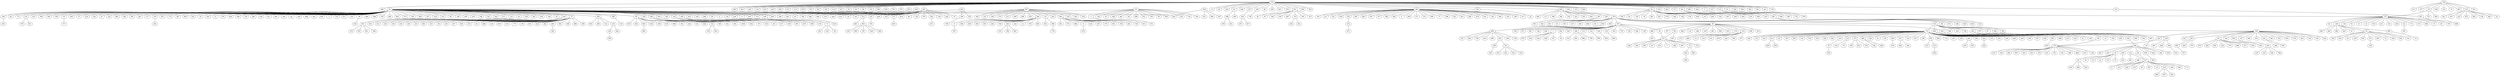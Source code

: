 graph {1 [label="318" level=1];
2 [label="547" level=1];
4 [label="282" level=1];
5 [label="361" level=2];
6 [label="409" level=1];
7 [label="485" level=3];
8 [label="444" level=4];
9 [label="82" level=1];
10 [label="981" level=5];
13 [label="442" level=5];
11 [label="84" level=1];
12 [label="127" level=5];
14 [label="5" level=1];
15 [label="115" level=1];
16 [label="338" level=2];
17 [label="494" level=1];
51 [label="283" level=1];
20 [label="86" level=1];
21 [label="40" level=2];
22 [label="176" level=4];
23 [label="333" level=1];
24 [label="486" level=2];
3 [label="64" level=1];
25 [label="482" level=2];
26 [label="263" level=2];
27 [label="245" level=2];
28 [label="121" level=1];
29 [label="615" level=2];
30 [label="420" level=1];
18 [label="925" level=5];
31 [label="417" level=2];
32 [label="113" level=1];
33 [label="976" level=5];
34 [label="725" level=5];
35 [label="367" level=1];
36 [label="183" level=1];
37 [label="114" level=1];
38 [label="527" level=5];
39 [label="76" level=5];
40 [label="36" level=3];
41 [label="96" level=1];
42 [label="170" level=1];
43 [label="13" level=1];
44 [label="83" level=1];
58 [label="326" level=3];
46 [label="411" level=1];
47 [label="426" level=2];
48 [label="107" level=1];
50 [label="160" level=1];
19 [label="48" level=2];
52 [label="256" level=1];
49 [label="423" level=3];
53 [label="370" level=4];
54 [label="47" level=1];
55 [label="169" level=1];
56 [label="455" level=2];
45 [label="375" level=1];
57 [label="443" level=2];
59 [label="424" level=1];
60 [label="171" level=3];
61 [label="339" level=2];
62 [label="847" level=5];
66 [label="133" level=1];
63 [label="165" level=1];
64 [label="437" level=3];
65 [label="38" level=2];
67 [label="87" level=1];
68 [label="340" level=1];
69 [label="679" level=1];
70 [label="187" level=1];
71 [label="80" level=1];
72 [label="533" level=1];
73 [label="68" level=2];
79 [label="971" level=1];
74 [label="188" level=3];
76 [label="460" level=2];
77 [label="81" level=1];
78 [label="551" level=5];
75 [label="137" level=1];
80 [label="189" level=2];
81 [label="508" level=4];
82 [label="69" level=2];
83 [label="549" level=1];
84 [label="663" level=5];
85 [label="764" level=1];
86 [label="168" level=2];
87 [label="331" level=5];
88 [label="74" level=1];
89 [label="483" level=3];
90 [label="314" level=1];
91 [label="541" level=5];
92 [label="211" level=1];
93 [label="30" level=1];
94 [label="377" level=1];
95 [label="135" level=1];
96 [label="336" level=1];
97 [label="136" level=5];
98 [label="93" level=1];
101 [label="31" level=2];
99 [label="23" level=1];
100 [label="914" level=5];
102 [label="251" level=4];
111 [label="116" level=1];
103 [label="438" level=1];
104 [label="62" level=1];
105 [label="75" level=5];
106 [label="337" level=4];
107 [label="860" level=5];
108 [label="27" level=2];
109 [label="65" level=1];
110 [label="26" level=4];
112 [label="694" level=1];
114 [label="290" level=1];
113 [label="129" level=1];
115 [label="255" level=2];
116 [label="664" level=5];
118 [label="706" level=5];
117 [label="610" level=5];
119 [label="484" level=5];
120 [label="493" level=1];
123 [label="350" level=1];
124 [label="851" level=5];
125 [label="94" level=2];
134 [label="936" level=3];
127 [label="345" level=5];
128 [label="320" level=2];
143 [label="157" level=2];
129 [label="180" level=1];
130 [label="572" level=5];
131 [label="342" level=2];
132 [label="681" level=5];
126 [label="351" level=2];
136 [label="593" level=3];
137 [label="178" level=4];
138 [label="204" level=4];
139 [label="191" level=2];
140 [label="343" level=5];
141 [label="822" level=5];
142 [label="352" level=5];
337 [label="172" level=1];
340 [label="219" level=3];
494 [label="212" level=1];
484 [label="275" level=4];
485 [label="346" level=5];
486 [label="51" level=2];
497 [label="60" level=2];
487 [label="280" level=1];
488 [label="440" level=2];
490 [label="130" level=4];
491 [label="457" level=5];
492 [label="166" level=1];
493 [label="231" level=2];
495 [label="802" level=6];
496 [label="714" level=5];
526 [label="207" level=5];
499 [label="526" level=2];
336 [label="655" level=2];
498 [label="585" level=5];
506 [label="285" level=1];
500 [label="515" level=3];
501 [label="403" level=5];
502 [label="434" level=1];
516 [label="820" level=1];
518 [label="464" level=2];
503 [label="249" level=1];
504 [label="295" level=1];
505 [label="197" level=4];
507 [label="365" level=1];
508 [label="292" level=4];
510 [label="468" level=5];
520 [label="413" level=5];
511 [label="523" level=5];
512 [label="61" level=2];
513 [label="128" level=1];
281 [label="142" level=1];
515 [label="14" level=1];
517 [label="181" level=2];
483 [label="450" level=2];
519 [label="458" level=2];
521 [label="123" level=4];
522 [label="419" level=1];
524 [label="813" level=5];
509 [label="28" level=1];
525 [label="167" level=2];
489 [label="205" level=4];
514 [label="143" level=2];
527 [label="734" level=5];
528 [label="214" level=2];
529 [label="228" level=5];
523 [label="542" level=5];
145 [label="92" level=2];
146 [label="883" level=4];
147 [label="560" level=2];
148 [label="400" level=4];
149 [label="260" level=5];
150 [label="816" level=5];
151 [label="41" level=1];
449 [label="156" level=5];
443 [label="179" level=2];
254 [label="1" level=2];
255 [label="550" level=2];
256 [label="363" level=2];
257 [label="366" level=1];
258 [label="473" level=1];
259 [label="316" level=2];
260 [label="518" level=2];
261 [label="155" level=2];
262 [label="932" level=1];
263 [label="710" level=5];
264 [label="152" level=2];
267 [label="546" level=1];
271 [label="145" level=2];
265 [label="20" level=2];
266 [label="418" level=4];
268 [label="671" level=5];
269 [label="667" level=5];
270 [label="146" level=5];
272 [label="459" level=2];
273 [label="480" level=1];
274 [label="39" level=2];
275 [label="356" level=2];
276 [label="509" level=2];
277 [label="221" level=1];
278 [label="638" level=5];
279 [label="362" level=2];
280 [label="678" level=5];
282 [label="564" level=4];
283 [label="252" level=1];
284 [label="474" level=1];
285 [label="880" level=4];
286 [label="747" level=4];
288 [label="286" level=3];
295 [label="112" level=5];
289 [label="384" level=5];
290 [label="230" level=5];
291 [label="287" level=5];
292 [label="490" level=3];
293 [label="253" level=3];
294 [label="174" level=2];
296 [label="303" level=1];
297 [label="299" level=5];
298 [label="431" level=5];
152 [label="489" level=1];
299 [label="210" level=1];
300 [label="929" level=5];
301 [label="408" level=2];
302 [label="132" level=2];
303 [label="312" level=5];
304 [label="317" level=1];
305 [label="841" level=6];
306 [label="29" level=2];
307 [label="35" level=2];
308 [label="33" level=4];
309 [label="34" level=4];
310 [label="151" level=3];
311 [label="37" level=4];
153 [label="244" level=1];
324 [label="235" level=5];
325 [label="301" level=1];
326 [label="810" level=5];
327 [label="241" level=5];
328 [label="422" level=3];
332 [label="159" level=4];
329 [label="236" level=2];
330 [label="158" level=2];
331 [label="233" level=2];
333 [label="963" level=3];
334 [label="237" level=4];
335 [label="58" level=1];
873 [label="872" level=5];
341 [label="79" level=3];
342 [label="454" level=2];
343 [label="258" level=2];
182 [label="106" level=1];
345 [label="22" level=5];
346 [label="259" level=4];
347 [label="530" level=5];
348 [label="373" level=3];
349 [label="887" level=6];
354 [label="72" level=6];
344 [label="520" level=2];
351 [label="538" level=5];
352 [label="723" level=5];
350 [label="728" level=5];
353 [label="818" level=5];
355 [label="447" level=2];
356 [label="322" level=5];
357 [label="429" level=4];
372 [label="335" level=5];
358 [label="273" level=4];
359 [label="933" level=5];
360 [label="46" level=2];
362 [label="139" level=4];
363 [label="579" level=5];
364 [label="592" level=4];
365 [label="334" level=5];
366 [label="446" level=5];
367 [label="15" level=2];
188 [label="269" level=1];
368 [label="461" level=5];
369 [label="45" level=2];
371 [label="799" level=6];
370 [label="448" level=3];
373 [label="690" level=5];
374 [label="272" level=2];
375 [label="428" level=5];
376 [label="812" level=2];
377 [label="627" level=2];
379 [label="809" level=2];
378 [label="707" level=4];
380 [label="642" level=1];
382 [label="284" level=3];
181 [label="16" level=1];
381 [label="254" level=1];
383 [label="597" level=5];
384 [label="577" level=5];
385 [label="596" level=6];
386 [label="586" level=5];
387 [label="4" level=1];
388 [label="856" level=2];
389 [label="371" level=1];
390 [label="153" level=2];
391 [label="589" level=5];
392 [label="77" level=5];
393 [label="588" level=5];
394 [label="393" level=1];
395 [label="641" level=5];
396 [label="288" level=4];
397 [label="478" level=3];
398 [label="441" level=2];
399 [label="163" level=2];
400 [label="404" level=1];
401 [label="154" level=2];
402 [label="190" level=4];
403 [label="217" level=5];
404 [label="745" level=6];
410 [label="311" level=4];
405 [label="531" level=2];
406 [label="559" level=6];
407 [label="355" level=2];
409 [label="687" level=6];
408 [label="662" level=5];
122 [label="21" level=1];
412 [label="896" level=4];
413 [label="308" level=3];
414 [label="327" level=4];
415 [label="364" level=6];
416 [label="274" level=5];
417 [label="44" level=1];
418 [label="686" level=5];
121 [label="118" level=4];
419 [label="467" level=5];
421 [label="519" level=5];
420 [label="777" level=5];
411 [label="278" level=2];
425 [label="647" level=5];
424 [label="624" level=5];
427 [label="462" level=4];
428 [label="296" level=2];
429 [label="581" level=4];
431 [label="548" level=4];
432 [label="945" level=6];
433 [label="328" level=5];
434 [label="186" level=4];
436 [label="477" level=5];
435 [label="469" level=5];
437 [label="111" level=6];
438 [label="110" level=5];
439 [label="514" level=5];
440 [label="476" level=6];
442 [label="735" level=6];
444 [label="741" level=6];
445 [label="150" level=4];
446 [label="388" level=5];
447 [label="869" level=6];
448 [label="347" level=5];
451 [label="104" level=4];
452 [label="122" level=5];
454 [label="148" level=5];
455 [label="262" level=5];
456 [label="907" level=5];
457 [label="381" level=4];
450 [label="203" level=4];
458 [label="378" level=5];
453 [label="321" level=2];
459 [label="781" level=5];
461 [label="537" level=2];
460 [label="621" level=5];
462 [label="407" level=2];
463 [label="266" level=2];
464 [label="43" level=3];
465 [label="265" level=4];
466 [label="566" level=4];
467 [label="525" level=3];
468 [label="503" level=5];
469 [label="505" level=5];
477 [label="504" level=3];
470 [label="332" level=5];
471 [label="358" level=2];
472 [label="374" level=5];
473 [label="213" level=2];
474 [label="499" level=2];
475 [label="406" level=5];
476 [label="502" level=5];
248 [label="141" level=1];
479 [label="568" level=4];
478 [label="147" level=2];
480 [label="979" level=6];
481 [label="616" level=6];
482 [label="250" level=4];
530 [label="693" level=6];
532 [label="32" level=4];
154 [label="980" level=5];
535 [label="119" level=5];
536 [label="55" level=1];
538 [label="949" level=5];
546 [label="552" level=3];
540 [label="718" level=6];
541 [label="194" level=3];
539 [label="3" level=2];
543 [label="126" level=4];
544 [label="63" level=1];
545 [label="208" level=2];
547 [label="481" level=3];
216 [label="412" level=1];
548 [label="56" level=2];
549 [label="698" level=5];
551 [label="193" level=5];
537 [label="738" level=4];
542 [label="59" level=2];
552 [label="803" level=4];
553 [label="1001" level=5];
555 [label="826" level=5];
556 [label="195" level=4];
557 [label="990" level=5];
554 [label="767" level=6];
558 [label="544" level=4];
561 [label="817" level=6];
562 [label="257" level=5];
563 [label="410" level=5];
155 [label="89" level=2];
565 [label="924" level=5];
564 [label="845" level=4];
567 [label="304" level=4];
566 [label="369" level=6];
571 [label="619" level=6];
568 [label="806" level=6];
569 [label="88" level=4];
570 [label="919" level=5];
574 [label="386" level=6];
313 [label="17" level=1];
575 [label="575" level=5];
577 [label="25" level=4];
578 [label="605" level=6];
579 [label="852" level=6];
224 [label="329" level=1];
584 [label="955" level=6];
585 [label="120" level=5];
583 [label="776" level=4];
586 [label="908" level=5];
587 [label="917" level=5];
588 [label="200" level=4];
589 [label="294" level=5];
590 [label="974" level=6];
591 [label="206" level=2];
592 [label="497" level=4];
593 [label="800" level=6];
596 [label="117" level=5];
595 [label="590" level=5];
597 [label="390" level=2];
598 [label="138" level=4];
599 [label="421" level=2];
600 [label="555" level=5];
601 [label="387" level=3];
156 [label="389" level=2];
603 [label="628" level=6];
604 [label="162" level=2];
605 [label="385" level=5];
606 [label="341" level=5];
602 [label="391" level=5];
608 [label="182" level=2];
607 [label="521" level=5];
609 [label="921" level=5];
610 [label="697" level=5];
611 [label="414" level=5];
613 [label="645" level=6];
615 [label="264" level=3];
616 [label="324" level=5];
617 [label="12" level=2];
618 [label="754" level=5];
619 [label="804" level=5];
620 [label="9" level=4];
621 [label="608" level=4];
622 [label="500" level=5];
623 [label="565" level=5];
624 [label="267" level=5];
625 [label="246" level=5];
626 [label="720" level=5];
629 [label="399" level=3];
628 [label="543" level=3];
631 [label="569" level=3];
632 [label="452" level=3];
633 [label="19" level=2];
634 [label="594" level=6];
635 [label="277" level=5];
638 [label="854" level=6];
636 [label="783" level=6];
641 [label="567" level=6];
642 [label="708" level=5];
647 [label="50" level=5];
643 [label="739" level=6];
644 [label="78" level=5];
645 [label="563" level=5];
649 [label="453" level=4];
640 [label="279" level=5];
650 [label="540" level=6];
652 [label="748" level=4];
651 [label="576" level=5];
848 [label="70" level=5];
849 [label="144" level=5];
654 [label="964" level=6];
656 [label="545" level=5];
655 [label="554" level=5];
657 [label="491" level=5];
659 [label="562" level=4];
658 [label="811" level=6];
660 [label="602" level=4];
661 [label="529" level=4];
662 [label="700" level=5];
663 [label="699" level=5];
158 [label="918" level=5];
664 [label="1000" level=6];
665 [label="8" level=4];
666 [label="823" level=5];
668 [label="247" level=5];
669 [label="570" level=5];
667 [label="451" level=5];
670 [label="573" level=5];
671 [label="666" level=5];
159 [label="302" level=5];
889 [label="935" level=3];
673 [label="472" level=5];
674 [label="471" level=5];
675 [label="797" level=6];
677 [label="930" level=5];
678 [label="927" level=5];
679 [label="931" level=5];
208 [label="926" level=5];
680 [label="669" level=6];
681 [label="510" level=5];
682 [label="359" level=4];
683 [label="661" level=3];
314 [label="218" level=2];
685 [label="696" level=6];
684 [label="297" level=5];
686 [label="220" level=5];
211 [label="102" level=5];
841 [label="516" level=5];
899 [label="101" level=5];
966 [label="517" level=5];
969 [label="832" level=5];
967 [label="97" level=5];
689 [label="242" level=4];
690 [label="240" level=5];
692 [label="599" level=5];
694 [label="986" level=2];
695 [label="261" level=2];
696 [label="470" level=5];
699 [label="892" level=5];
701 [label="729" level=6];
702 [label="913" level=5];
703 [label="951" level=5];
704 [label="765" level=5];
706 [label="293" level=5];
707 [label="360" level=4];
708 [label="435" level=5];
709 [label="756" level=5];
710 [label="877" level=6];
712 [label="67" level=6];
713 [label="582" level=5];
714 [label="185" level=5];
715 [label="53" level=3];
716 [label="465" level=5];
717 [label="922" level=5];
160 [label="209" level=1];
718 [label="71" level=5];
719 [label="639" level=6];
720 [label="587" level=5];
721 [label="637" level=6];
723 [label="909" level=6];
724 [label="319" level=5];
728 [label="202" level=6];
729 [label="558" level=5];
730 [label="487" level=5];
731 [label="488" level=5];
315 [label="248" level=5];
733 [label="836" level=6];
734 [label="833" level=6];
735 [label="315" level=6];
736 [label="886" level=5];
737 [label="758" level=5];
738 [label="512" level=6];
739 [label="736" level=6];
316 [label="695" level=5];
740 [label="276" level=5];
741 [label="953" level=5];
742 [label="651" level=5];
744 [label="298" level=5];
225 [label="815" level=5];
981 [label="291" level=5];
941 [label="402" level=5];
238 [label="330" level=5];
750 [label="835" level=6];
752 [label="479" level=6];
751 [label="789" level=5];
226 [label="840" level=5];
755 [label="726" level=5];
756 [label="766" level=6];
233 [label="134" level=5];
757 [label="536" level=5];
207 [label="229" level=4];
758 [label="49" level=5];
759 [label="432" level=6];
760 [label="433" level=5];
762 [label="819" level=6];
162 [label="90" level=5];
322 [label="73" level=4];
768 [label="649" level=5];
769 [label="654" level=4];
770 [label="270" level=5];
767 [label="598" level=6];
771 [label="553" level=6];
163 [label="0" level=3];
164 [label="164" level=2];
775 [label="535" level=6];
776 [label="672" level=5];
779 [label="905" level=5];
781 [label="643" level=5];
782 [label="532" level=5];
165 [label="66" level=4];
166 [label="771" level=6];
785 [label="751" level=6];
236 [label="6" level=1];
786 [label="778" level=6];
318 [label="313" level=5];
787 [label="674" level=5];
788 [label="865" level=5];
789 [label="954" level=6];
795 [label="289" level=6];
796 [label="556" level=6];
797 [label="970" level=6];
798 [label="239" level=5];
791 [label="539" level=6];
800 [label="849" level=6];
168 [label="232" level=1];
802 [label="501" level=5];
803 [label="705" level=6];
319 [label="226" level=2];
807 [label="978" level=6];
809 [label="900" level=5];
810 [label="987" level=5];
811 [label="753" level=5];
169 [label="103" level=2];
317 [label="310" level=4];
338 [label="513" level=2];
820 [label="652" level=6];
822 [label="396" level=5];
823 [label="947" level=6];
824 [label="609" level=6];
825 [label="604" level=6];
826 [label="952" level=6];
830 [label="368" level=2];
833 [label="394" level=4];
836 [label="557" level=5];
222 [label="445" level=5];
837 [label="344" level=5];
839 [label="656" level=5];
868 [label="791" level=2];
869 [label="425" level=4];
870 [label="623" level=5];
871 [label="612" level=2];
872 [label="401" level=2];
170 [label="786" level=5];
843 [label="617" level=6];
171 [label="306" level=2];
172 [label="199" level=2];
856 [label="923" level=6];
177 [label="733" level=5];
957 [label="749" level=6];
173 [label="131" level=2];
860 [label="717" level=5];
862 [label="192" level=5];
863 [label="807" level=2];
174 [label="405" level=1];
175 [label="57" level=2];
215 [label="216" level=5];
176 [label="149" level=4];
178 [label="91" level=4];
179 [label="223" level=2];
192 [label="685" level=2];
246 [label="349" level=5];
183 [label="395" level=3];
184 [label="281" level=2];
185 [label="177" level=2];
186 [label="379" level=2];
221 [label="937" level=6];
187 [label="173" level=1];
167 [label="397" level=4];
189 [label="859" level=2];
190 [label="325" level=5];
191 [label="10" level=2];
193 [label="243" level=2];
194 [label="11" level=2];
231 [label="376" level=2];
195 [label="640" level=5];
196 [label="506" level=2];
197 [label="730" level=5];
198 [label="300" level=2];
199 [label="430" level=2];
200 [label="511" level=5];
201 [label="601" level=4];
202 [label="354" level=5];
203 [label="42" level=2];
204 [label="140" level=3];
205 [label="498" level=1];
206 [label="201" level=2];
209 [label="950" level=3];
210 [label="2" level=1];
212 [label="719" level=5];
180 [label="611" level=5];
213 [label="222" level=2];
214 [label="98" level=5];
217 [label="644" level=5];
223 [label="496" level=5];
218 [label="105" level=1];
219 [label="466" level=2];
220 [label="665" level=5];
227 [label="372" level=4];
228 [label="184" level=2];
229 [label="828" level=5];
230 [label="357" level=2];
157 [label="224" level=5];
232 [label="215" level=1];
234 [label="99" level=5];
235 [label="196" level=4];
237 [label="309" level=3];
239 [label="234" level=2];
240 [label="198" level=4];
241 [label="323" level=4];
242 [label="492" level=5];
243 [label="271" level=2];
244 [label="124" level=3];
245 [label="24" level=4];
247 [label="238" level=3];
249 [label="305" level=2];
250 [label="528" level=5];
251 [label="108" level=3];
252 [label="95" level=2];
339 [label="427" level=2];
874 [label="618" level=5];
875 [label="380" level=3];
886 [label="353" level=3];
893 [label="175" level=5];
903 [label="614" level=6];
936 [label="625" level=6];
581 [label="635" level=5];
908 [label="591" level=6];
911 [label="383" level=6];
915 [label="100" level=3];
954 [label="495" level=1];
725 [label="52" level=5];
815 [label="571" level=5];
930 [label="957" level=6];
320 [label="85" level=4];
321 [label="307" level=5];
323 [label="18" level=2];
943 [label="683" level=5];
944 [label="227" level=5];
947 [label="161" level=3];
948 [label="613" level=5];
949 [label="7" level=2];
950 [label="268" level=4];
951 [label="607" level=4];
953 [label="507" level=6];
955 [label="225" level=5];
975 [label="54" level=2];
819 [label="956" level=5];
979 [label="768" level=5];
980 [label="392" level=5];
764 [label="721" level=6];
984 [label="600" level=5];
986 [label="125" level=5];
1 -- 2;
1 -- 4;
1 -- 5;
1 -- 6;
1 -- 7;
1 -- 8;
1 -- 9;
1 -- 10;
1 -- 13;
1 -- 11;
1 -- 12;
1 -- 14;
1 -- 15;
1 -- 16;
1 -- 17;
1 -- 51;
1 -- 20;
1 -- 21;
1 -- 22;
1 -- 23;
1 -- 24;
1 -- 3;
1 -- 25;
1 -- 26;
1 -- 27;
1 -- 28;
1 -- 29;
1 -- 30;
1 -- 18;
1 -- 31;
1 -- 32;
1 -- 33;
1 -- 34;
1 -- 35;
1 -- 36;
1 -- 37;
1 -- 38;
1 -- 39;
1 -- 40;
1 -- 41;
1 -- 42;
1 -- 43;
1 -- 44;
1 -- 58;
1 -- 46;
1 -- 47;
1 -- 48;
1 -- 50;
1 -- 19;
1 -- 52;
1 -- 49;
1 -- 53;
1 -- 54;
1 -- 55;
1 -- 56;
1 -- 45;
1 -- 57;
1 -- 59;
1 -- 60;
2 -- 61;
2 -- 62;
2 -- 66;
2 -- 63;
2 -- 64;
2 -- 65;
2 -- 67;
2 -- 68;
4 -- 383;
4 -- 384;
4 -- 385;
4 -- 386;
4 -- 387;
4 -- 388;
4 -- 389;
4 -- 390;
4 -- 391;
4 -- 392;
4 -- 393;
4 -- 394;
4 -- 395;
4 -- 396;
4 -- 397;
4 -- 398;
4 -- 399;
4 -- 400;
4 -- 401;
4 -- 402;
4 -- 403;
4 -- 404;
4 -- 410;
4 -- 405;
4 -- 406;
4 -- 407;
4 -- 409;
4 -- 408;
5 -- 577;
6 -- 592;
6 -- 593;
6 -- 596;
6 -- 595;
6 -- 597;
6 -- 598;
6 -- 599;
6 -- 600;
6 -- 432;
7 -- 601;
9 -- 634;
9 -- 635;
9 -- 638;
9 -- 636;
9 -- 641;
9 -- 642;
9 -- 647;
9 -- 643;
9 -- 644;
9 -- 645;
9 -- 649;
9 -- 640;
9 -- 650;
9 -- 652;
9 -- 651;
11 -- 768;
11 -- 769;
11 -- 770;
11 -- 767;
11 -- 771;
14 -- 610;
15 -- 807;
15 -- 809;
15 -- 810;
15 -- 811;
23 -- 377;
3 -- 182;
3 -- 188;
3 -- 181;
3 -- 248;
3 -- 216;
3 -- 208;
3 -- 233;
3 -- 207;
3 -- 236;
3 -- 222;
3 -- 177;
3 -- 215;
3 -- 176;
3 -- 178;
3 -- 179;
3 -- 192;
3 -- 246;
3 -- 183;
3 -- 184;
3 -- 185;
3 -- 186;
3 -- 221;
3 -- 187;
3 -- 167;
3 -- 189;
3 -- 190;
3 -- 191;
3 -- 193;
3 -- 194;
3 -- 231;
3 -- 195;
3 -- 196;
3 -- 197;
3 -- 198;
3 -- 199;
3 -- 200;
3 -- 201;
3 -- 202;
3 -- 203;
3 -- 204;
3 -- 205;
3 -- 206;
3 -- 209;
3 -- 210;
3 -- 212;
3 -- 180;
3 -- 213;
3 -- 214;
3 -- 217;
3 -- 223;
3 -- 218;
3 -- 219;
3 -- 220;
3 -- 227;
3 -- 228;
3 -- 229;
3 -- 230;
3 -- 157;
3 -- 232;
3 -- 234;
3 -- 235;
3 -- 237;
3 -- 239;
3 -- 240;
3 -- 241;
3 -- 242;
3 -- 243;
3 -- 244;
3 -- 245;
3 -- 247;
3 -- 249;
3 -- 250;
3 -- 251;
3 -- 252;
3 -- 152;
3 -- 153;
3 -- 122;
3 -- 154;
3 -- 155;
3 -- 224;
3 -- 156;
3 -- 158;
3 -- 159;
3 -- 211;
3 -- 160;
3 -- 225;
3 -- 238;
3 -- 226;
3 -- 162;
3 -- 163;
3 -- 164;
3 -- 165;
3 -- 166;
3 -- 168;
3 -- 169;
3 -- 170;
3 -- 171;
3 -- 172;
3 -- 173;
3 -- 174;
3 -- 175;
46 -- 694;
46 -- 825;
48 -- 558;
50 -- 739;
54 -- 95;
45 -- 69;
66 -- 981;
66 -- 941;
69 -- 70;
69 -- 71;
69 -- 72;
69 -- 73;
69 -- 79;
69 -- 74;
69 -- 76;
69 -- 77;
69 -- 78;
69 -- 75;
69 -- 80;
69 -- 81;
69 -- 82;
69 -- 83;
69 -- 84;
70 -- 254;
70 -- 255;
70 -- 256;
70 -- 257;
70 -- 258;
70 -- 259;
70 -- 260;
70 -- 261;
70 -- 262;
70 -- 263;
70 -- 264;
70 -- 267;
70 -- 271;
70 -- 265;
70 -- 266;
70 -- 268;
70 -- 269;
70 -- 270;
70 -- 272;
71 -- 284;
71 -- 285;
71 -- 286;
71 -- 288;
71 -- 295;
71 -- 289;
71 -- 290;
71 -- 291;
71 -- 292;
71 -- 293;
71 -- 294;
71 -- 296;
71 -- 297;
71 -- 298;
72 -- 707;
72 -- 708;
72 -- 709;
72 -- 710;
72 -- 712;
72 -- 713;
72 -- 714;
72 -- 123;
72 -- 337;
72 -- 660;
83 -- 112;
85 -- 86;
85 -- 87;
85 -- 88;
85 -- 89;
85 -- 90;
85 -- 91;
85 -- 92;
85 -- 93;
85 -- 94;
90 -- 953;
90 -- 955;
90 -- 873;
90 -- 699;
90 -- 755;
90 -- 954;
90 -- 725;
90 -- 947;
93 -- 95;
93 -- 824;
93 -- 764;
95 -- 96;
95 -- 97;
95 -- 98;
95 -- 101;
95 -- 99;
95 -- 100;
95 -- 102;
95 -- 111;
95 -- 103;
95 -- 104;
95 -- 105;
95 -- 106;
95 -- 107;
95 -- 108;
95 -- 109;
95 -- 110;
96 -- 145;
96 -- 146;
96 -- 147;
96 -- 148;
96 -- 149;
96 -- 150;
96 -- 151;
104 -- 908;
112 -- 114;
112 -- 113;
112 -- 115;
112 -- 116;
112 -- 118;
112 -- 117;
112 -- 119;
112 -- 120;
120 -- 629;
120 -- 868;
123 -- 124;
123 -- 125;
123 -- 134;
123 -- 127;
123 -- 128;
123 -- 143;
123 -- 129;
123 -- 130;
123 -- 131;
123 -- 132;
123 -- 126;
123 -- 136;
123 -- 137;
123 -- 138;
123 -- 139;
123 -- 140;
123 -- 141;
123 -- 142;
124 -- 578;
124 -- 579;
124 -- 575;
125 -- 584;
125 -- 585;
125 -- 583;
125 -- 586;
125 -- 587;
125 -- 588;
125 -- 589;
125 -- 590;
125 -- 591;
134 -- 889;
128 -- 822;
128 -- 823;
131 -- 443;
337 -- 340;
337 -- 494;
337 -- 484;
337 -- 485;
337 -- 486;
337 -- 497;
337 -- 487;
337 -- 488;
337 -- 490;
337 -- 491;
337 -- 492;
337 -- 493;
337 -- 495;
337 -- 496;
337 -- 526;
337 -- 499;
337 -- 336;
337 -- 498;
337 -- 506;
337 -- 500;
337 -- 501;
337 -- 502;
337 -- 516;
337 -- 518;
337 -- 503;
337 -- 504;
337 -- 505;
337 -- 507;
337 -- 508;
337 -- 510;
337 -- 520;
337 -- 511;
337 -- 512;
337 -- 513;
337 -- 281;
337 -- 515;
337 -- 517;
337 -- 483;
337 -- 519;
337 -- 521;
337 -- 522;
337 -- 524;
337 -- 509;
337 -- 525;
337 -- 489;
337 -- 514;
337 -- 527;
337 -- 528;
337 -- 529;
337 -- 523;
340 -- 341;
494 -- 848;
494 -- 849;
484 -- 750;
484 -- 752;
484 -- 751;
487 -- 795;
487 -- 796;
488 -- 797;
493 -- 837;
493 -- 839;
336 -- 339;
336 -- 338;
506 -- 936;
506 -- 581;
516 -- 728;
507 -- 734;
281 -- 273;
524 -- 984;
524 -- 733;
145 -- 345;
145 -- 346;
145 -- 347;
145 -- 348;
145 -- 349;
145 -- 354;
145 -- 344;
145 -- 351;
145 -- 352;
145 -- 350;
145 -- 353;
146 -- 532;
449 -- 443;
443 -- 444;
443 -- 445;
443 -- 446;
443 -- 447;
443 -- 448;
443 -- 451;
443 -- 452;
443 -- 454;
443 -- 455;
443 -- 456;
443 -- 457;
443 -- 450;
443 -- 458;
443 -- 453;
254 -- 479;
254 -- 478;
254 -- 480;
254 -- 481;
254 -- 482;
255 -- 633;
257 -- 736;
257 -- 737;
257 -- 738;
257 -- 530;
259 -- 779;
260 -- 789;
261 -- 800;
265 -- 461;
273 -- 274;
273 -- 275;
273 -- 276;
273 -- 277;
273 -- 278;
273 -- 279;
273 -- 280;
273 -- 282;
273 -- 283;
274 -- 306;
274 -- 307;
274 -- 308;
274 -- 309;
274 -- 310;
274 -- 311;
275 -- 563;
276 -- 826;
277 -- 304;
284 -- 433;
284 -- 434;
284 -- 436;
284 -- 435;
284 -- 437;
284 -- 438;
284 -- 439;
284 -- 440;
285 -- 609;
294 -- 893;
296 -- 863;
152 -- 299;
152 -- 300;
152 -- 301;
152 -- 302;
299 -- 689;
299 -- 690;
303 -- 304;
303 -- 305;
304 -- 320;
304 -- 321;
304 -- 323;
304 -- 313;
304 -- 314;
304 -- 315;
304 -- 316;
304 -- 322;
304 -- 318;
304 -- 319;
304 -- 317;
306 -- 654;
306 -- 656;
306 -- 655;
153 -- 324;
153 -- 325;
153 -- 326;
153 -- 327;
153 -- 328;
153 -- 332;
153 -- 329;
153 -- 330;
153 -- 331;
153 -- 333;
153 -- 334;
153 -- 335;
325 -- 740;
325 -- 741;
325 -- 742;
325 -- 744;
341 -- 791;
342 -- 343;
342 -- 182;
182 -- 903;
348 -- 798;
355 -- 356;
355 -- 357;
355 -- 372;
355 -- 358;
355 -- 359;
355 -- 360;
355 -- 362;
355 -- 363;
355 -- 364;
355 -- 365;
355 -- 366;
355 -- 367;
355 -- 188;
355 -- 368;
355 -- 369;
355 -- 371;
355 -- 370;
355 -- 373;
355 -- 374;
355 -- 375;
355 -- 376;
356 -- 442;
358 -- 762;
364 -- 843;
377 -- 379;
377 -- 378;
380 -- 382;
380 -- 181;
380 -- 381;
382 -- 957;
407 -- 673;
122 -- 412;
122 -- 413;
122 -- 414;
122 -- 415;
122 -- 416;
122 -- 417;
122 -- 418;
122 -- 121;
122 -- 419;
122 -- 421;
122 -- 420;
122 -- 411;
122 -- 425;
122 -- 424;
122 -- 427;
122 -- 428;
122 -- 429;
122 -- 431;
428 -- 980;
459 -- 461;
459 -- 460;
461 -- 948;
461 -- 949;
461 -- 950;
461 -- 951;
461 -- 715;
461 -- 735;
461 -- 830;
461 -- 833;
461 -- 875;
461 -- 944;
462 -- 463;
462 -- 464;
462 -- 465;
462 -- 466;
462 -- 467;
462 -- 468;
462 -- 469;
462 -- 477;
462 -- 470;
462 -- 471;
462 -- 472;
462 -- 473;
462 -- 474;
462 -- 475;
462 -- 476;
462 -- 248;
463 -- 615;
463 -- 616;
463 -- 617;
463 -- 618;
463 -- 619;
463 -- 620;
463 -- 621;
463 -- 622;
463 -- 623;
463 -- 624;
463 -- 625;
463 -- 626;
464 -- 631;
464 -- 632;
466 -- 665;
466 -- 666;
466 -- 668;
466 -- 669;
466 -- 667;
466 -- 670;
466 -- 671;
467 -- 701;
467 -- 702;
467 -- 703;
467 -- 704;
467 -- 706;
154 -- 535;
536 -- 538;
536 -- 546;
536 -- 540;
536 -- 541;
536 -- 539;
536 -- 543;
536 -- 544;
536 -- 545;
536 -- 547;
536 -- 216;
536 -- 548;
536 -- 549;
536 -- 551;
536 -- 537;
536 -- 542;
539 -- 815;
216 -- 552;
216 -- 943;
552 -- 553;
552 -- 555;
552 -- 556;
552 -- 557;
552 -- 554;
558 -- 561;
558 -- 562;
155 -- 565;
155 -- 564;
155 -- 567;
155 -- 566;
155 -- 571;
155 -- 568;
155 -- 569;
155 -- 570;
564 -- 788;
574 -- 313;
578 -- 675;
592 -- 657;
592 -- 659;
592 -- 658;
156 -- 603;
156 -- 604;
156 -- 605;
156 -- 606;
156 -- 602;
156 -- 608;
156 -- 607;
604 -- 781;
604 -- 782;
610 -- 611;
610 -- 613;
615 -- 681;
615 -- 682;
615 -- 683;
620 -- 930;
629 -- 628;
631 -- 786;
660 -- 661;
660 -- 662;
660 -- 663;
661 -- 729;
661 -- 730;
661 -- 731;
158 -- 664;
665 -- 776;
889 -- 986;
889 -- 886;
889 -- 915;
889 -- 979;
673 -- 674;
677 -- 678;
677 -- 679;
677 -- 208;
677 -- 680;
314 -- 685;
314 -- 684;
314 -- 686;
211 -- 841;
211 -- 899;
211 -- 966;
211 -- 969;
211 -- 967;
689 -- 692;
694 -- 695;
694 -- 696;
715 -- 716;
715 -- 717;
717 -- 819;
160 -- 718;
160 -- 719;
160 -- 720;
160 -- 721;
160 -- 723;
160 -- 724;
718 -- 758;
718 -- 759;
718 -- 760;
729 -- 787;
756 -- 233;
757 -- 207;
164 -- 775;
785 -- 236;
168 -- 802;
168 -- 803;
338 -- 820;
836 -- 222;
868 -- 869;
868 -- 870;
868 -- 871;
868 -- 872;
856 -- 177;
173 -- 860;
862 -- 863;
863 -- 975;
186 -- 911;
214 -- 874;
}
